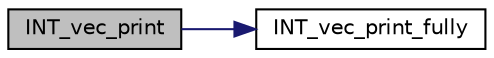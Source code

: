 digraph "INT_vec_print"
{
  edge [fontname="Helvetica",fontsize="10",labelfontname="Helvetica",labelfontsize="10"];
  node [fontname="Helvetica",fontsize="10",shape=record];
  rankdir="LR";
  Node5318 [label="INT_vec_print",height=0.2,width=0.4,color="black", fillcolor="grey75", style="filled", fontcolor="black"];
  Node5318 -> Node5319 [color="midnightblue",fontsize="10",style="solid",fontname="Helvetica"];
  Node5319 [label="INT_vec_print_fully",height=0.2,width=0.4,color="black", fillcolor="white", style="filled",URL="$df/dbf/sajeeb_8_c.html#aff2e5a86c89315b7cec22a5a77f94a25"];
}
